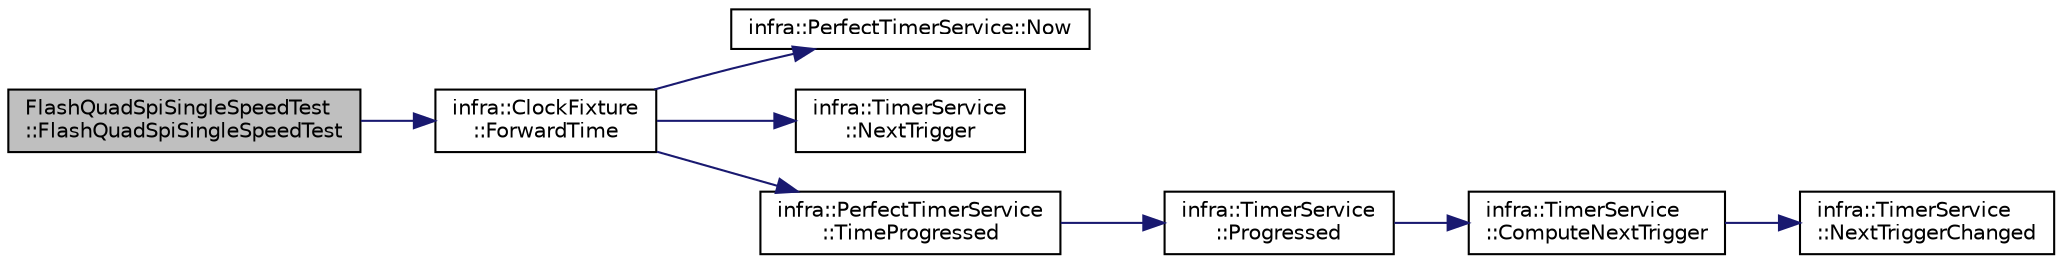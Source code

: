 digraph "FlashQuadSpiSingleSpeedTest::FlashQuadSpiSingleSpeedTest"
{
 // INTERACTIVE_SVG=YES
  edge [fontname="Helvetica",fontsize="10",labelfontname="Helvetica",labelfontsize="10"];
  node [fontname="Helvetica",fontsize="10",shape=record];
  rankdir="LR";
  Node0 [label="FlashQuadSpiSingleSpeedTest\l::FlashQuadSpiSingleSpeedTest",height=0.2,width=0.4,color="black", fillcolor="grey75", style="filled", fontcolor="black"];
  Node0 -> Node1 [color="midnightblue",fontsize="10",style="solid",fontname="Helvetica"];
  Node1 [label="infra::ClockFixture\l::ForwardTime",height=0.2,width=0.4,color="black", fillcolor="white", style="filled",URL="$d1/d73/classinfra_1_1_clock_fixture.html#abfaa1ad76e45d90d1e359dd8687e5ee1"];
  Node1 -> Node2 [color="midnightblue",fontsize="10",style="solid",fontname="Helvetica"];
  Node2 [label="infra::PerfectTimerService::Now",height=0.2,width=0.4,color="black", fillcolor="white", style="filled",URL="$d6/d35/classinfra_1_1_perfect_timer_service.html#ae2fe9119723df5368cdc7a6a0c081e81"];
  Node1 -> Node3 [color="midnightblue",fontsize="10",style="solid",fontname="Helvetica"];
  Node3 [label="infra::TimerService\l::NextTrigger",height=0.2,width=0.4,color="black", fillcolor="white", style="filled",URL="$da/def/classinfra_1_1_timer_service.html#ae092e0679a0307ceb7ec802c576e9ef2"];
  Node1 -> Node4 [color="midnightblue",fontsize="10",style="solid",fontname="Helvetica"];
  Node4 [label="infra::PerfectTimerService\l::TimeProgressed",height=0.2,width=0.4,color="black", fillcolor="white", style="filled",URL="$d6/d35/classinfra_1_1_perfect_timer_service.html#acfde81d88734d60563c4769fb628a840"];
  Node4 -> Node5 [color="midnightblue",fontsize="10",style="solid",fontname="Helvetica"];
  Node5 [label="infra::TimerService\l::Progressed",height=0.2,width=0.4,color="black", fillcolor="white", style="filled",URL="$da/def/classinfra_1_1_timer_service.html#a62136eeac9187506213715289cb9c560"];
  Node5 -> Node6 [color="midnightblue",fontsize="10",style="solid",fontname="Helvetica"];
  Node6 [label="infra::TimerService\l::ComputeNextTrigger",height=0.2,width=0.4,color="black", fillcolor="white", style="filled",URL="$da/def/classinfra_1_1_timer_service.html#afb8a6ef3ee5ba728f1a8f232514bad8c"];
  Node6 -> Node7 [color="midnightblue",fontsize="10",style="solid",fontname="Helvetica"];
  Node7 [label="infra::TimerService\l::NextTriggerChanged",height=0.2,width=0.4,color="black", fillcolor="white", style="filled",URL="$da/def/classinfra_1_1_timer_service.html#a6ae66196dc18d8b383ba5e0f0b6f22fa"];
}

